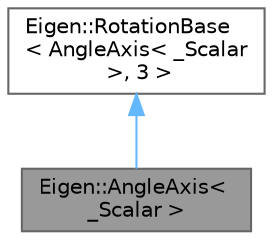 digraph "Eigen::AngleAxis&lt; _Scalar &gt;"
{
 // LATEX_PDF_SIZE
  bgcolor="transparent";
  edge [fontname=Helvetica,fontsize=10,labelfontname=Helvetica,labelfontsize=10];
  node [fontname=Helvetica,fontsize=10,shape=box,height=0.2,width=0.4];
  Node1 [id="Node000001",label="Eigen::AngleAxis\< \l_Scalar \>",height=0.2,width=0.4,color="gray40", fillcolor="grey60", style="filled", fontcolor="black",tooltip="Represents a 3D rotation as a rotation angle around an arbitrary 3D axis."];
  Node2 -> Node1 [id="edge2_Node000001_Node000002",dir="back",color="steelblue1",style="solid",tooltip=" "];
  Node2 [id="Node000002",label="Eigen::RotationBase\l\< AngleAxis\< _Scalar\l \>, 3 \>",height=0.2,width=0.4,color="gray40", fillcolor="white", style="filled",URL="$classEigen_1_1RotationBase.html",tooltip=" "];
}
